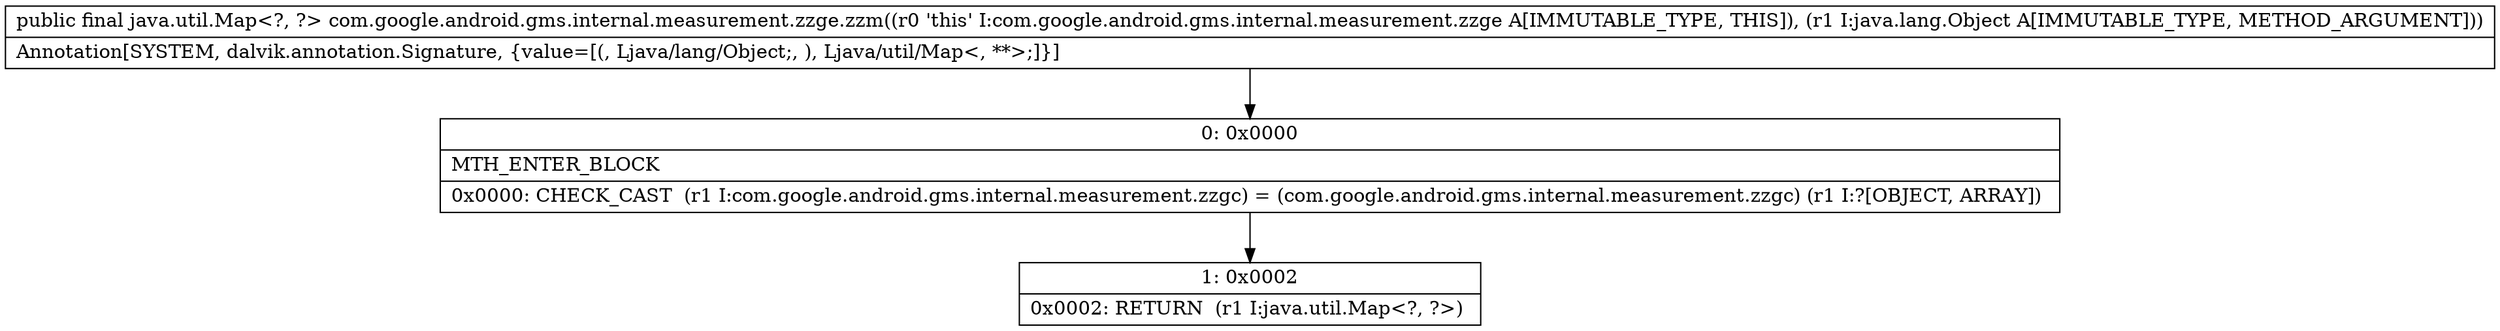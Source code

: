 digraph "CFG forcom.google.android.gms.internal.measurement.zzge.zzm(Ljava\/lang\/Object;)Ljava\/util\/Map;" {
Node_0 [shape=record,label="{0\:\ 0x0000|MTH_ENTER_BLOCK\l|0x0000: CHECK_CAST  (r1 I:com.google.android.gms.internal.measurement.zzgc) = (com.google.android.gms.internal.measurement.zzgc) (r1 I:?[OBJECT, ARRAY]) \l}"];
Node_1 [shape=record,label="{1\:\ 0x0002|0x0002: RETURN  (r1 I:java.util.Map\<?, ?\>) \l}"];
MethodNode[shape=record,label="{public final java.util.Map\<?, ?\> com.google.android.gms.internal.measurement.zzge.zzm((r0 'this' I:com.google.android.gms.internal.measurement.zzge A[IMMUTABLE_TYPE, THIS]), (r1 I:java.lang.Object A[IMMUTABLE_TYPE, METHOD_ARGUMENT]))  | Annotation[SYSTEM, dalvik.annotation.Signature, \{value=[(, Ljava\/lang\/Object;, ), Ljava\/util\/Map\<, **\>;]\}]\l}"];
MethodNode -> Node_0;
Node_0 -> Node_1;
}

